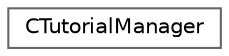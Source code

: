 digraph "Graphical Class Hierarchy"
{
 // LATEX_PDF_SIZE
  bgcolor="transparent";
  edge [fontname=Helvetica,fontsize=10,labelfontname=Helvetica,labelfontsize=10];
  node [fontname=Helvetica,fontsize=10,shape=box,height=0.2,width=0.4];
  rankdir="LR";
  Node0 [id="Node000000",label="CTutorialManager",height=0.2,width=0.4,color="grey40", fillcolor="white", style="filled",URL="$class_c_tutorial_manager.html",tooltip=" "];
}
